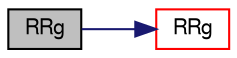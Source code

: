 digraph "RRg"
{
  bgcolor="transparent";
  edge [fontname="FreeSans",fontsize="10",labelfontname="FreeSans",labelfontsize="10"];
  node [fontname="FreeSans",fontsize="10",shape=record];
  rankdir="LR";
  Node215 [label="RRg",height=0.2,width=0.4,color="black", fillcolor="grey75", style="filled", fontcolor="black"];
  Node215 -> Node216 [color="midnightblue",fontsize="10",style="solid",fontname="FreeSans"];
  Node216 [label="RRg",height=0.2,width=0.4,color="red",URL="$a30190.html#aa4bef2041968a6be5819f11d53398d64",tooltip="Write access to source terms for gases. "];
}
